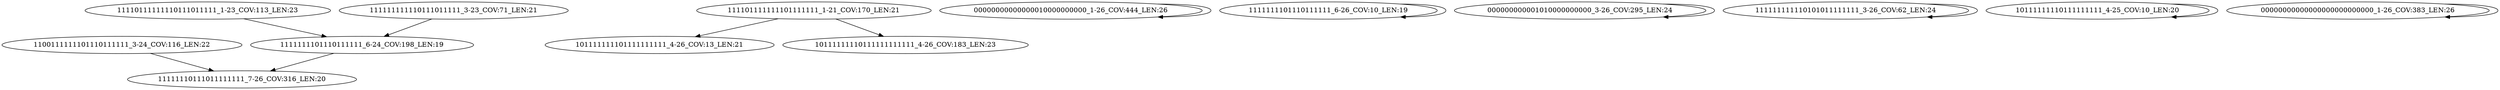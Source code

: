digraph G {
    "1111111101110111111_6-24_COV:198_LEN:19" -> "11111110111011111111_7-26_COV:316_LEN:20";
    "111101111111101111111_1-21_COV:170_LEN:21" -> "101111111101111111111_4-26_COV:13_LEN:21";
    "111101111111101111111_1-21_COV:170_LEN:21" -> "10111111110111111111111_4-26_COV:183_LEN:23";
    "00000000000000010000000000_1-26_COV:444_LEN:26" -> "00000000000000010000000000_1-26_COV:444_LEN:26";
    "1100111111101110111111_3-24_COV:116_LEN:22" -> "11111110111011111111_7-26_COV:316_LEN:20";
    "1111111101110111111_6-26_COV:10_LEN:19" -> "1111111101110111111_6-26_COV:10_LEN:19";
    "11110111111110111011111_1-23_COV:113_LEN:23" -> "1111111101110111111_6-24_COV:198_LEN:19";
    "000000000001010000000000_3-26_COV:295_LEN:24" -> "000000000001010000000000_3-26_COV:295_LEN:24";
    "111111111110101011111111_3-26_COV:62_LEN:24" -> "111111111110101011111111_3-26_COV:62_LEN:24";
    "111111111110111011111_3-23_COV:71_LEN:21" -> "1111111101110111111_6-24_COV:198_LEN:19";
    "10111111110111111111_4-25_COV:10_LEN:20" -> "10111111110111111111_4-25_COV:10_LEN:20";
    "00000000000000000000000000_1-26_COV:383_LEN:26" -> "00000000000000000000000000_1-26_COV:383_LEN:26";
}
